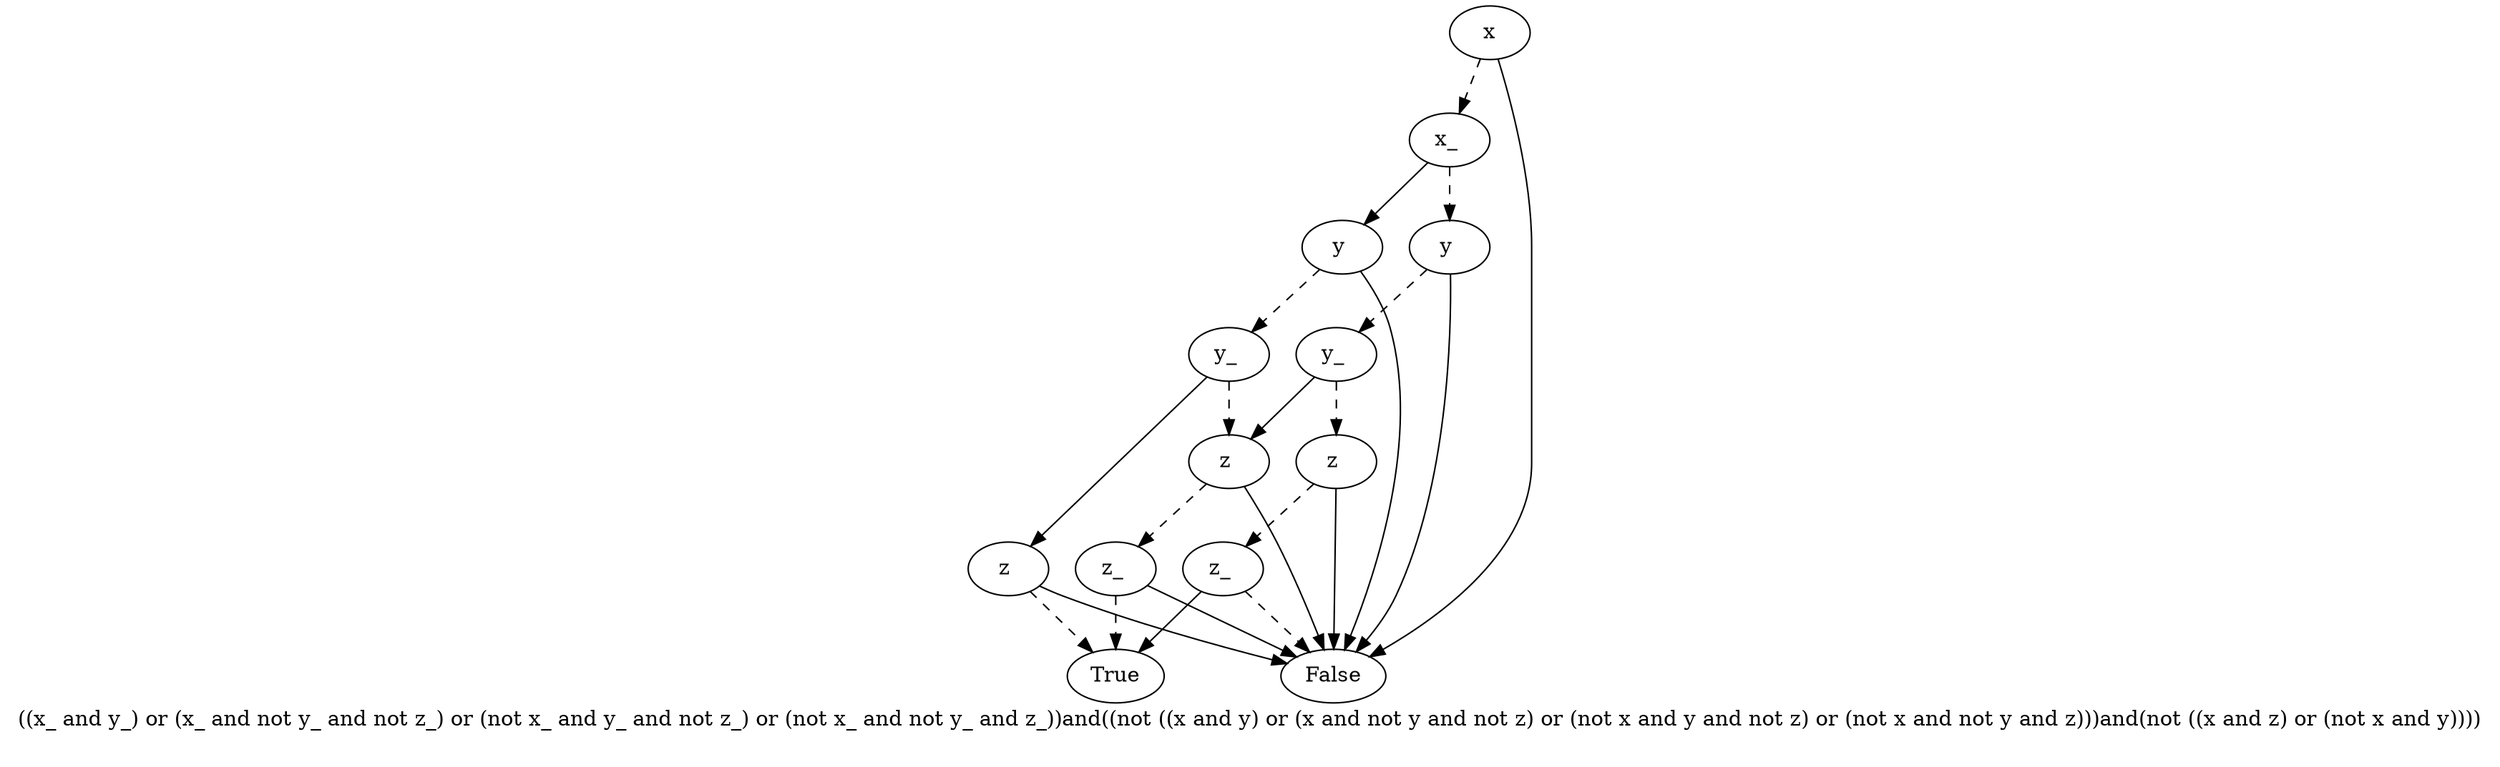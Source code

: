 digraph{
label="((x_ and y_) or (x_ and not y_ and not z_) or (not x_ and y_ and not z_) or (not x_ and not y_ and z_))and((not ((x and y) or (x and not y and not z) or (not x and y and not z) or (not x and not y and z)))and(not ((x and z) or (not x and y))))\n\n"
2889594691280[label=x]2889594690896[label="x_ "]
2889594691280 -> 2889594690896[style=dashed]
2889594691536[label="y "]
2889594690896 -> 2889594691536[style=dashed]
2889594691408[label="y_ "]
2889594691536 -> 2889594691408[style=dashed]
2889594691152[label="z "]
2889594691408 -> 2889594691152[style=dashed]
2889594691024[label="z_ "]
2889594691152 -> 2889594691024[style=dashed]
2889594690768[label="False
"]
2889594691024 -> 2889594690768[style=dashed]
2889594690384[label="True
"]
2889594691024 -> 2889594690384
2889594690768[label="False
"]
2889594691152 -> 2889594690768
2889594691792[label="z "]
2889594691408 -> 2889594691792
2889594691920[label="z_ "]
2889594691792 -> 2889594691920[style=dashed]
2889594690384[label="True
"]
2889594691920 -> 2889594690384[style=dashed]
2889594690768[label="False
"]
2889594691920 -> 2889594690768
2889594690768[label="False
"]
2889594691792 -> 2889594690768
2889594690768[label="False
"]
2889594691536 -> 2889594690768
2889594693584[label="y "]
2889594690896 -> 2889594693584
2889594693712[label="y_ "]
2889594693584 -> 2889594693712[style=dashed]
2889594691792[label="z "]
2889594693712 -> 2889594691792[style=dashed]
2889594694736[label="z "]
2889594693712 -> 2889594694736
2889594690384[label="True
"]
2889594694736 -> 2889594690384[style=dashed]
2889594690768[label="False
"]
2889594694736 -> 2889594690768
2889594690768[label="False
"]
2889594693584 -> 2889594690768
2889594690768[label="False
"]
2889594691280 -> 2889594690768
}